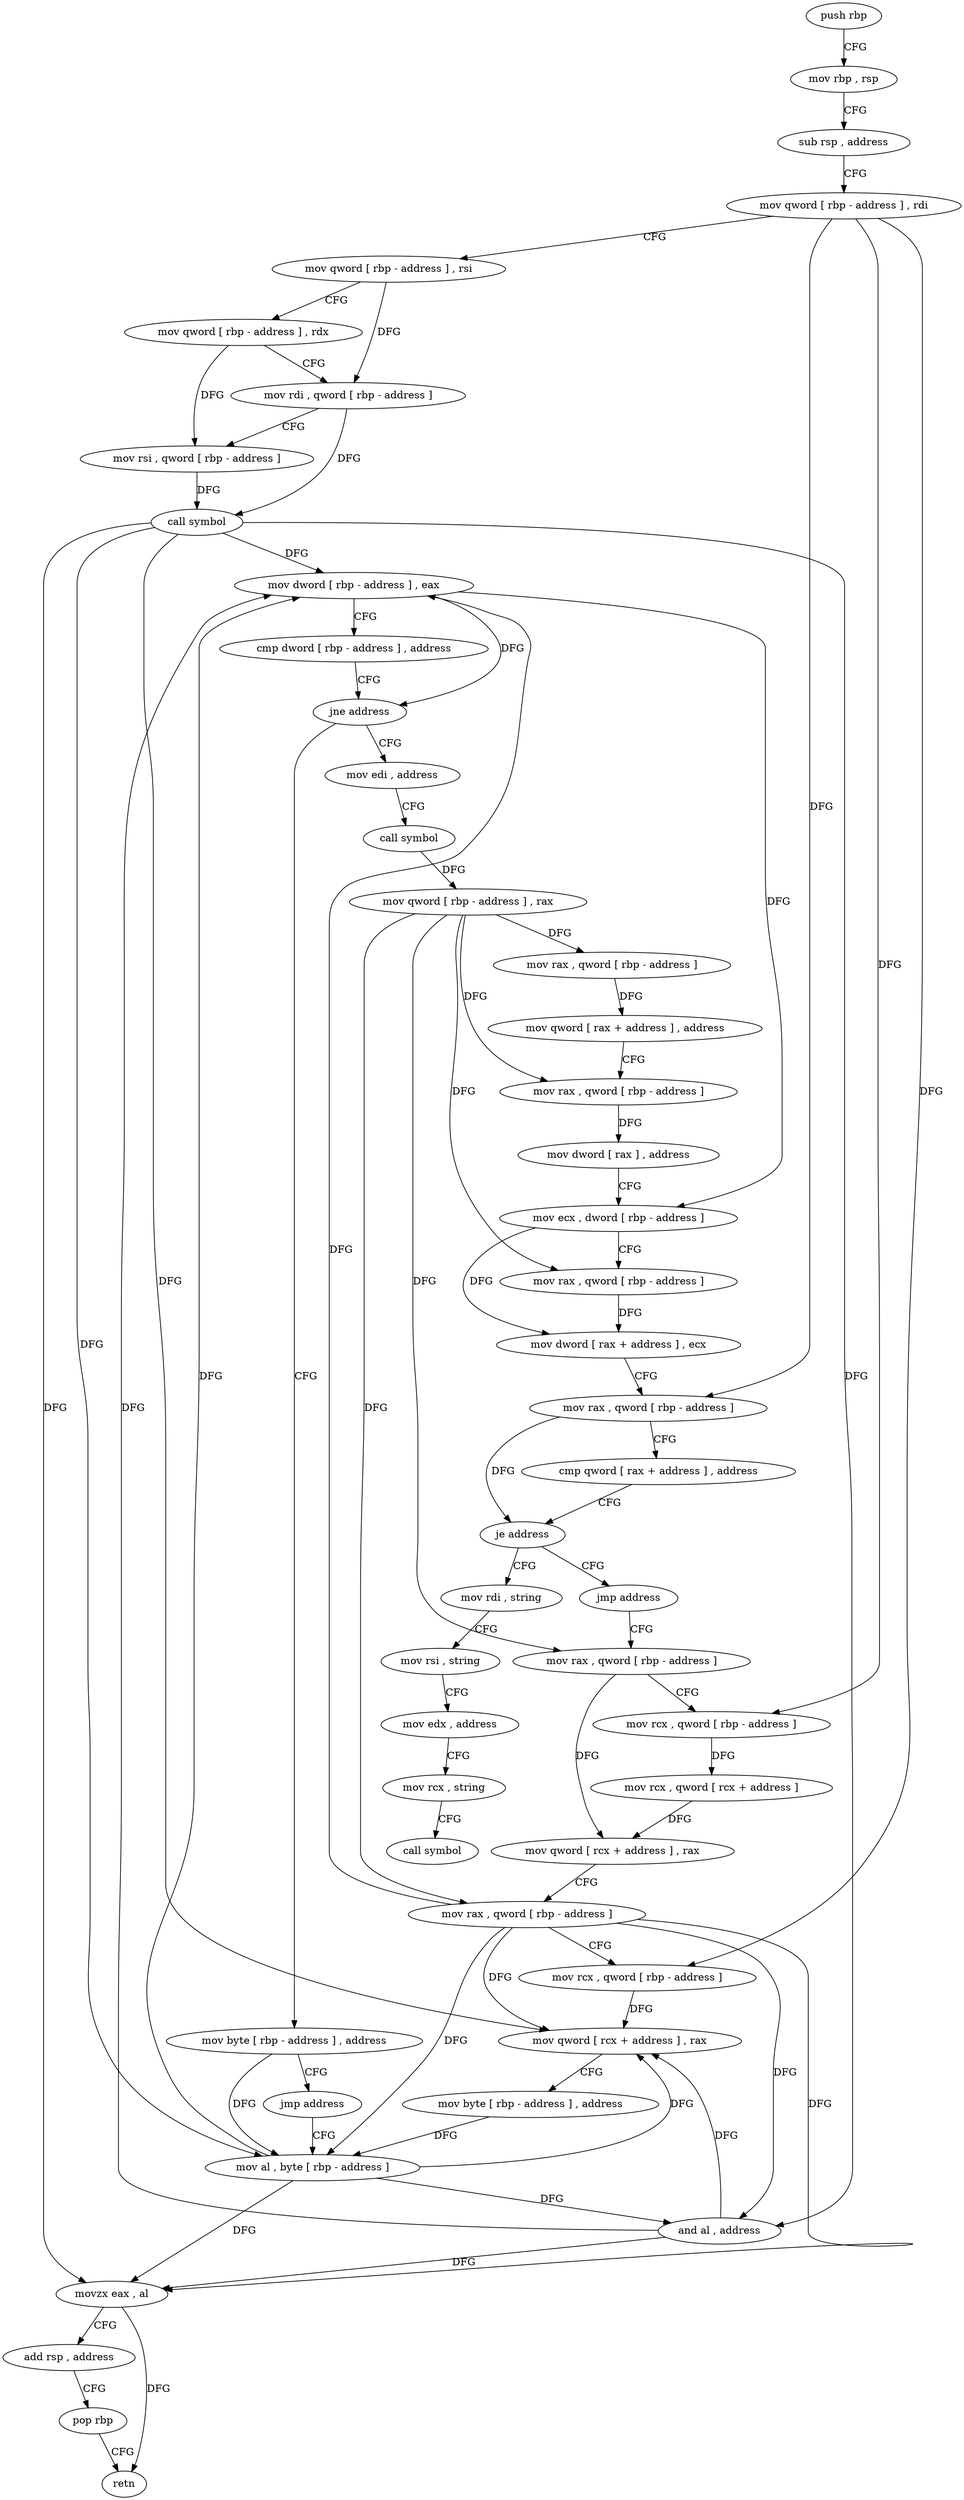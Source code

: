 digraph "func" {
"4209664" [label = "push rbp" ]
"4209665" [label = "mov rbp , rsp" ]
"4209668" [label = "sub rsp , address" ]
"4209672" [label = "mov qword [ rbp - address ] , rdi" ]
"4209676" [label = "mov qword [ rbp - address ] , rsi" ]
"4209680" [label = "mov qword [ rbp - address ] , rdx" ]
"4209684" [label = "mov rdi , qword [ rbp - address ]" ]
"4209688" [label = "mov rsi , qword [ rbp - address ]" ]
"4209692" [label = "call symbol" ]
"4209697" [label = "mov dword [ rbp - address ] , eax" ]
"4209700" [label = "cmp dword [ rbp - address ] , address" ]
"4209707" [label = "jne address" ]
"4209722" [label = "mov edi , address" ]
"4209713" [label = "mov byte [ rbp - address ] , address" ]
"4209727" [label = "call symbol" ]
"4209732" [label = "mov qword [ rbp - address ] , rax" ]
"4209736" [label = "mov rax , qword [ rbp - address ]" ]
"4209740" [label = "mov qword [ rax + address ] , address" ]
"4209748" [label = "mov rax , qword [ rbp - address ]" ]
"4209752" [label = "mov dword [ rax ] , address" ]
"4209758" [label = "mov ecx , dword [ rbp - address ]" ]
"4209761" [label = "mov rax , qword [ rbp - address ]" ]
"4209765" [label = "mov dword [ rax + address ] , ecx" ]
"4209768" [label = "mov rax , qword [ rbp - address ]" ]
"4209772" [label = "cmp qword [ rax + address ] , address" ]
"4209777" [label = "je address" ]
"4209788" [label = "mov rdi , string" ]
"4209783" [label = "jmp address" ]
"4209717" [label = "jmp address" ]
"4209860" [label = "mov al , byte [ rbp - address ]" ]
"4209798" [label = "mov rsi , string" ]
"4209808" [label = "mov edx , address" ]
"4209813" [label = "mov rcx , string" ]
"4209823" [label = "call symbol" ]
"4209828" [label = "mov rax , qword [ rbp - address ]" ]
"4209863" [label = "and al , address" ]
"4209865" [label = "movzx eax , al" ]
"4209868" [label = "add rsp , address" ]
"4209872" [label = "pop rbp" ]
"4209873" [label = "retn" ]
"4209832" [label = "mov rcx , qword [ rbp - address ]" ]
"4209836" [label = "mov rcx , qword [ rcx + address ]" ]
"4209840" [label = "mov qword [ rcx + address ] , rax" ]
"4209844" [label = "mov rax , qword [ rbp - address ]" ]
"4209848" [label = "mov rcx , qword [ rbp - address ]" ]
"4209852" [label = "mov qword [ rcx + address ] , rax" ]
"4209856" [label = "mov byte [ rbp - address ] , address" ]
"4209664" -> "4209665" [ label = "CFG" ]
"4209665" -> "4209668" [ label = "CFG" ]
"4209668" -> "4209672" [ label = "CFG" ]
"4209672" -> "4209676" [ label = "CFG" ]
"4209672" -> "4209768" [ label = "DFG" ]
"4209672" -> "4209832" [ label = "DFG" ]
"4209672" -> "4209848" [ label = "DFG" ]
"4209676" -> "4209680" [ label = "CFG" ]
"4209676" -> "4209684" [ label = "DFG" ]
"4209680" -> "4209684" [ label = "CFG" ]
"4209680" -> "4209688" [ label = "DFG" ]
"4209684" -> "4209688" [ label = "CFG" ]
"4209684" -> "4209692" [ label = "DFG" ]
"4209688" -> "4209692" [ label = "DFG" ]
"4209692" -> "4209697" [ label = "DFG" ]
"4209692" -> "4209860" [ label = "DFG" ]
"4209692" -> "4209863" [ label = "DFG" ]
"4209692" -> "4209865" [ label = "DFG" ]
"4209692" -> "4209852" [ label = "DFG" ]
"4209697" -> "4209700" [ label = "CFG" ]
"4209697" -> "4209707" [ label = "DFG" ]
"4209697" -> "4209758" [ label = "DFG" ]
"4209700" -> "4209707" [ label = "CFG" ]
"4209707" -> "4209722" [ label = "CFG" ]
"4209707" -> "4209713" [ label = "CFG" ]
"4209722" -> "4209727" [ label = "CFG" ]
"4209713" -> "4209717" [ label = "CFG" ]
"4209713" -> "4209860" [ label = "DFG" ]
"4209727" -> "4209732" [ label = "DFG" ]
"4209732" -> "4209736" [ label = "DFG" ]
"4209732" -> "4209748" [ label = "DFG" ]
"4209732" -> "4209761" [ label = "DFG" ]
"4209732" -> "4209828" [ label = "DFG" ]
"4209732" -> "4209844" [ label = "DFG" ]
"4209736" -> "4209740" [ label = "DFG" ]
"4209740" -> "4209748" [ label = "CFG" ]
"4209748" -> "4209752" [ label = "DFG" ]
"4209752" -> "4209758" [ label = "CFG" ]
"4209758" -> "4209761" [ label = "CFG" ]
"4209758" -> "4209765" [ label = "DFG" ]
"4209761" -> "4209765" [ label = "DFG" ]
"4209765" -> "4209768" [ label = "CFG" ]
"4209768" -> "4209772" [ label = "CFG" ]
"4209768" -> "4209777" [ label = "DFG" ]
"4209772" -> "4209777" [ label = "CFG" ]
"4209777" -> "4209788" [ label = "CFG" ]
"4209777" -> "4209783" [ label = "CFG" ]
"4209788" -> "4209798" [ label = "CFG" ]
"4209783" -> "4209828" [ label = "CFG" ]
"4209717" -> "4209860" [ label = "CFG" ]
"4209860" -> "4209863" [ label = "DFG" ]
"4209860" -> "4209697" [ label = "DFG" ]
"4209860" -> "4209865" [ label = "DFG" ]
"4209860" -> "4209852" [ label = "DFG" ]
"4209798" -> "4209808" [ label = "CFG" ]
"4209808" -> "4209813" [ label = "CFG" ]
"4209813" -> "4209823" [ label = "CFG" ]
"4209828" -> "4209832" [ label = "CFG" ]
"4209828" -> "4209840" [ label = "DFG" ]
"4209863" -> "4209865" [ label = "DFG" ]
"4209863" -> "4209697" [ label = "DFG" ]
"4209863" -> "4209852" [ label = "DFG" ]
"4209865" -> "4209868" [ label = "CFG" ]
"4209865" -> "4209873" [ label = "DFG" ]
"4209868" -> "4209872" [ label = "CFG" ]
"4209872" -> "4209873" [ label = "CFG" ]
"4209832" -> "4209836" [ label = "DFG" ]
"4209836" -> "4209840" [ label = "DFG" ]
"4209840" -> "4209844" [ label = "CFG" ]
"4209844" -> "4209848" [ label = "CFG" ]
"4209844" -> "4209697" [ label = "DFG" ]
"4209844" -> "4209863" [ label = "DFG" ]
"4209844" -> "4209865" [ label = "DFG" ]
"4209844" -> "4209860" [ label = "DFG" ]
"4209844" -> "4209852" [ label = "DFG" ]
"4209848" -> "4209852" [ label = "DFG" ]
"4209852" -> "4209856" [ label = "CFG" ]
"4209856" -> "4209860" [ label = "DFG" ]
}
